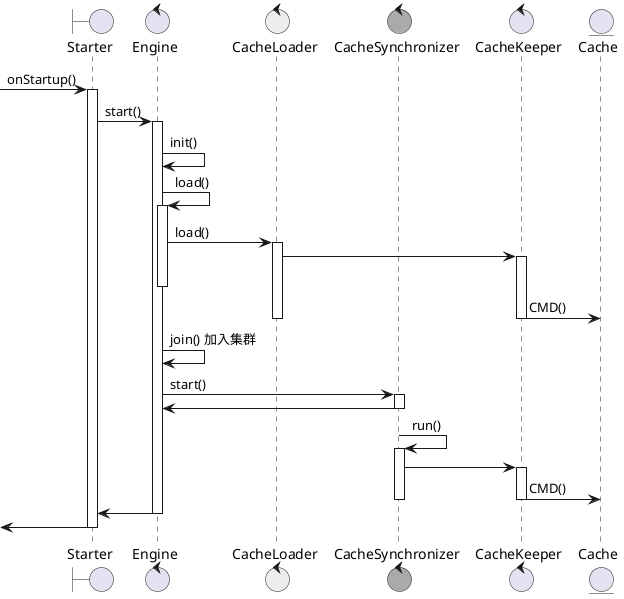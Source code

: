 @startuml

boundary Starter
control Engine
control CacheLoader #EEE
control CacheSynchronizer #AAA
control CacheKeeper
entity Cache

[-> Starter : onStartup()
activate Starter

Starter -> Engine : start()
activate Engine

Engine -> Engine : init()

Engine -> Engine : load()
activate Engine

Engine -> CacheLoader : load()
activate CacheLoader

CacheLoader -> CacheKeeper :
activate CacheKeeper

deactivate Engine


CacheKeeper -> Cache : CMD()
deactivate CacheKeeper

deactivate CacheSynchronizer

deactivate CacheLoader

Engine -> Engine : join() 加入集群

Engine -> CacheSynchronizer : start()
activate CacheSynchronizer
CacheSynchronizer -> Engine
deactivate CacheSynchronizer

CacheSynchronizer -> CacheSynchronizer : run()
activate CacheSynchronizer
CacheSynchronizer -> CacheKeeper :
activate CacheKeeper
CacheKeeper -> Cache : CMD()
deactivate CacheKeeper

deactivate CacheSynchronizer

Engine -> Starter
deactivate Engine

[<- Starter
deactivate Starter

@enduml